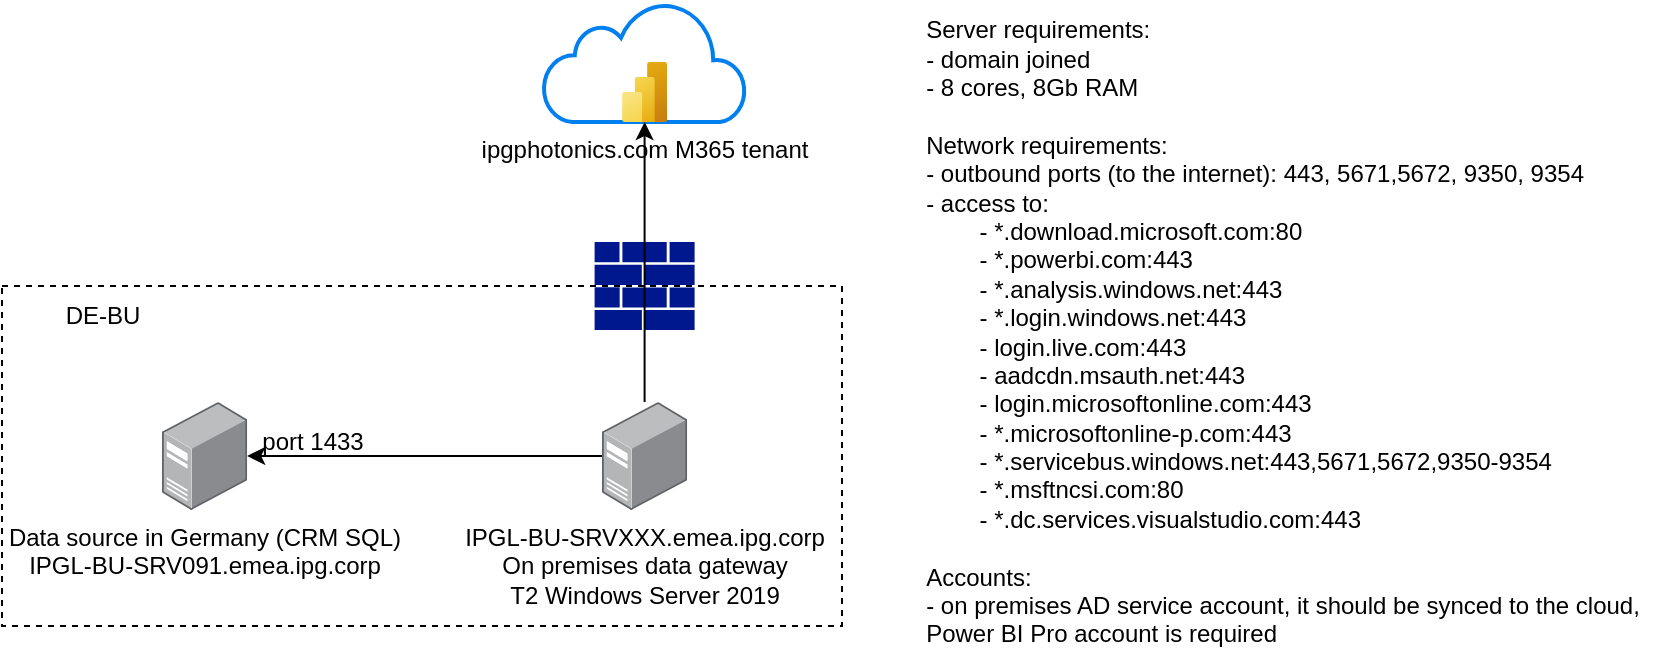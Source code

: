 <mxfile version="23.1.2" type="github">
  <diagram name="Page-1" id="lOECso4uFMNUHnVZMWXs">
    <mxGraphModel dx="999" dy="809" grid="1" gridSize="10" guides="1" tooltips="1" connect="1" arrows="1" fold="1" page="1" pageScale="1" pageWidth="850" pageHeight="1100" math="0" shadow="0">
      <root>
        <mxCell id="0" />
        <mxCell id="1" parent="0" />
        <mxCell id="cgWcQHZ6oqcAm00dNn00-7" value="" style="rounded=0;whiteSpace=wrap;html=1;dashed=1;" vertex="1" parent="1">
          <mxGeometry x="170" y="472" width="420" height="170" as="geometry" />
        </mxCell>
        <mxCell id="cgWcQHZ6oqcAm00dNn00-1" value="IPGL-BU-SRVXXX.emea.ipg.corp&lt;br&gt;On premises data gateway&lt;br&gt;T2 Windows Server 2019" style="image;points=[];aspect=fixed;html=1;align=center;shadow=0;dashed=0;image=img/lib/allied_telesis/computer_and_terminals/Server_Desktop.svg;" vertex="1" parent="1">
          <mxGeometry x="470" y="530" width="42.6" height="54" as="geometry" />
        </mxCell>
        <mxCell id="cgWcQHZ6oqcAm00dNn00-2" value="Data source in Germany (CRM SQL)&lt;br&gt;IPGL-BU-SRV091.emea.ipg.corp" style="image;points=[];aspect=fixed;html=1;align=center;shadow=0;dashed=0;image=img/lib/allied_telesis/computer_and_terminals/Server_Desktop.svg;" vertex="1" parent="1">
          <mxGeometry x="250" y="530" width="42.6" height="54" as="geometry" />
        </mxCell>
        <mxCell id="cgWcQHZ6oqcAm00dNn00-5" value="ipgphotonics.com M365 tenant" style="html=1;verticalLabelPosition=bottom;align=center;labelBackgroundColor=#ffffff;verticalAlign=top;strokeWidth=2;strokeColor=#0080F0;shadow=0;dashed=0;shape=mxgraph.ios7.icons.cloud;" vertex="1" parent="1">
          <mxGeometry x="440.7" y="330" width="101.2" height="60" as="geometry" />
        </mxCell>
        <mxCell id="cgWcQHZ6oqcAm00dNn00-6" value="" style="sketch=0;aspect=fixed;pointerEvents=1;shadow=0;dashed=0;html=1;strokeColor=none;labelPosition=center;verticalLabelPosition=bottom;verticalAlign=top;align=center;fillColor=#00188D;shape=mxgraph.mscae.enterprise.firewall" vertex="1" parent="1">
          <mxGeometry x="466.3" y="450" width="50" height="44" as="geometry" />
        </mxCell>
        <mxCell id="cgWcQHZ6oqcAm00dNn00-8" value="" style="endArrow=classic;html=1;rounded=0;" edge="1" parent="1" source="cgWcQHZ6oqcAm00dNn00-1" target="cgWcQHZ6oqcAm00dNn00-5">
          <mxGeometry width="50" height="50" relative="1" as="geometry">
            <mxPoint x="440" y="490" as="sourcePoint" />
            <mxPoint x="490" y="440" as="targetPoint" />
          </mxGeometry>
        </mxCell>
        <mxCell id="cgWcQHZ6oqcAm00dNn00-9" value="" style="endArrow=classic;html=1;rounded=0;" edge="1" parent="1" source="cgWcQHZ6oqcAm00dNn00-1" target="cgWcQHZ6oqcAm00dNn00-2">
          <mxGeometry width="50" height="50" relative="1" as="geometry">
            <mxPoint x="440" y="490" as="sourcePoint" />
            <mxPoint x="490" y="440" as="targetPoint" />
          </mxGeometry>
        </mxCell>
        <mxCell id="cgWcQHZ6oqcAm00dNn00-10" value="" style="image;aspect=fixed;html=1;points=[];align=center;fontSize=12;image=img/lib/azure2/analytics/Power_BI_Embedded.svg;" vertex="1" parent="1">
          <mxGeometry x="480.05" y="360" width="22.5" height="30" as="geometry" />
        </mxCell>
        <mxCell id="cgWcQHZ6oqcAm00dNn00-11" value="DE-BU" style="text;html=1;align=center;verticalAlign=middle;resizable=0;points=[];autosize=1;strokeColor=none;fillColor=none;" vertex="1" parent="1">
          <mxGeometry x="190" y="472" width="60" height="30" as="geometry" />
        </mxCell>
        <mxCell id="cgWcQHZ6oqcAm00dNn00-12" value="port 1433" style="text;html=1;align=center;verticalAlign=middle;resizable=0;points=[];autosize=1;strokeColor=none;fillColor=none;" vertex="1" parent="1">
          <mxGeometry x="290" y="535" width="70" height="30" as="geometry" />
        </mxCell>
        <mxCell id="cgWcQHZ6oqcAm00dNn00-15" value="&lt;div style=&quot;text-align: left;&quot;&gt;&lt;span style=&quot;background-color: initial;&quot;&gt;Server requirements:&lt;/span&gt;&lt;/div&gt;&lt;div style=&quot;text-align: left;&quot;&gt;&lt;span style=&quot;background-color: initial;&quot;&gt;- domain joined&lt;/span&gt;&lt;/div&gt;&lt;div style=&quot;text-align: left;&quot;&gt;&lt;span style=&quot;background-color: initial;&quot;&gt;- 8 cores, 8Gb RAM&lt;/span&gt;&lt;/div&gt;&lt;div style=&quot;text-align: left;&quot;&gt;&lt;span style=&quot;background-color: initial;&quot;&gt;&lt;br&gt;&lt;/span&gt;&lt;/div&gt;&lt;div style=&quot;text-align: left;&quot;&gt;&lt;span style=&quot;background-color: initial;&quot;&gt;Network requirements:&lt;/span&gt;&lt;/div&gt;&lt;div style=&quot;text-align: left;&quot;&gt;- outbound ports (to the internet): 443, 5671,5672, 9350, 9354&lt;/div&gt;&lt;div style=&quot;text-align: left;&quot;&gt;- access to:&lt;/div&gt;&lt;div style=&quot;text-align: left;&quot;&gt;&lt;span style=&quot;white-space: pre;&quot;&gt;&#x9;&lt;/span&gt;- *.download.microsoft.com:80&lt;br&gt;&lt;/div&gt;&lt;div style=&quot;text-align: left;&quot;&gt;&lt;span style=&quot;white-space: pre;&quot;&gt;&#x9;&lt;/span&gt;- *.powerbi.com:443&lt;br&gt;&lt;/div&gt;&lt;div style=&quot;text-align: left;&quot;&gt;&lt;span style=&quot;white-space: pre;&quot;&gt;&#x9;&lt;/span&gt;- *.analysis.windows.net:443&lt;br&gt;&lt;/div&gt;&lt;div style=&quot;text-align: left;&quot;&gt;&lt;span style=&quot;white-space: pre;&quot;&gt;&#x9;&lt;/span&gt;- *.login.windows.net:443&lt;br&gt;&lt;/div&gt;&lt;div style=&quot;text-align: left;&quot;&gt;&lt;span style=&quot;white-space: pre;&quot;&gt;&#x9;&lt;/span&gt;- login.live.com:443&lt;br&gt;&lt;/div&gt;&lt;div style=&quot;text-align: left;&quot;&gt;&lt;span style=&quot;white-space: pre;&quot;&gt;&#x9;&lt;/span&gt;- aadcdn.msauth.net:443&lt;br&gt;&lt;/div&gt;&lt;div style=&quot;text-align: left;&quot;&gt;&lt;span style=&quot;white-space: pre;&quot;&gt;&#x9;&lt;/span&gt;- login.microsoftonline.com:443&lt;br&gt;&lt;/div&gt;&lt;div style=&quot;text-align: left;&quot;&gt;&lt;span style=&quot;white-space: pre;&quot;&gt;&#x9;&lt;/span&gt;- *.microsoftonline-p.com:443&lt;br&gt;&lt;/div&gt;&lt;div style=&quot;text-align: left;&quot;&gt;&lt;span style=&quot;white-space: pre;&quot;&gt;&#x9;&lt;/span&gt;- *.servicebus.windows.net:443,5671,5672,9350-9354&lt;br&gt;&lt;/div&gt;&lt;div style=&quot;text-align: left;&quot;&gt;&lt;span style=&quot;white-space: pre;&quot;&gt;&#x9;&lt;/span&gt;- *.msftncsi.com:80&lt;br&gt;&lt;/div&gt;&lt;div style=&quot;text-align: left;&quot;&gt;&lt;span style=&quot;white-space: pre;&quot;&gt;&#x9;&lt;/span&gt;- *.dc.services.visualstudio.com:443&lt;br&gt;&lt;/div&gt;&lt;div style=&quot;text-align: left;&quot;&gt;&lt;br&gt;&lt;/div&gt;&lt;div style=&quot;text-align: left;&quot;&gt;Accounts:&lt;/div&gt;&lt;div style=&quot;text-align: left;&quot;&gt;- on premises AD service account, it should be synced to the cloud,&lt;/div&gt;&lt;div style=&quot;text-align: left;&quot;&gt;Power BI Pro account is required&lt;/div&gt;" style="text;html=1;align=center;verticalAlign=middle;resizable=0;points=[];autosize=1;strokeColor=none;fillColor=none;" vertex="1" parent="1">
          <mxGeometry x="620" y="330" width="380" height="330" as="geometry" />
        </mxCell>
      </root>
    </mxGraphModel>
  </diagram>
</mxfile>
